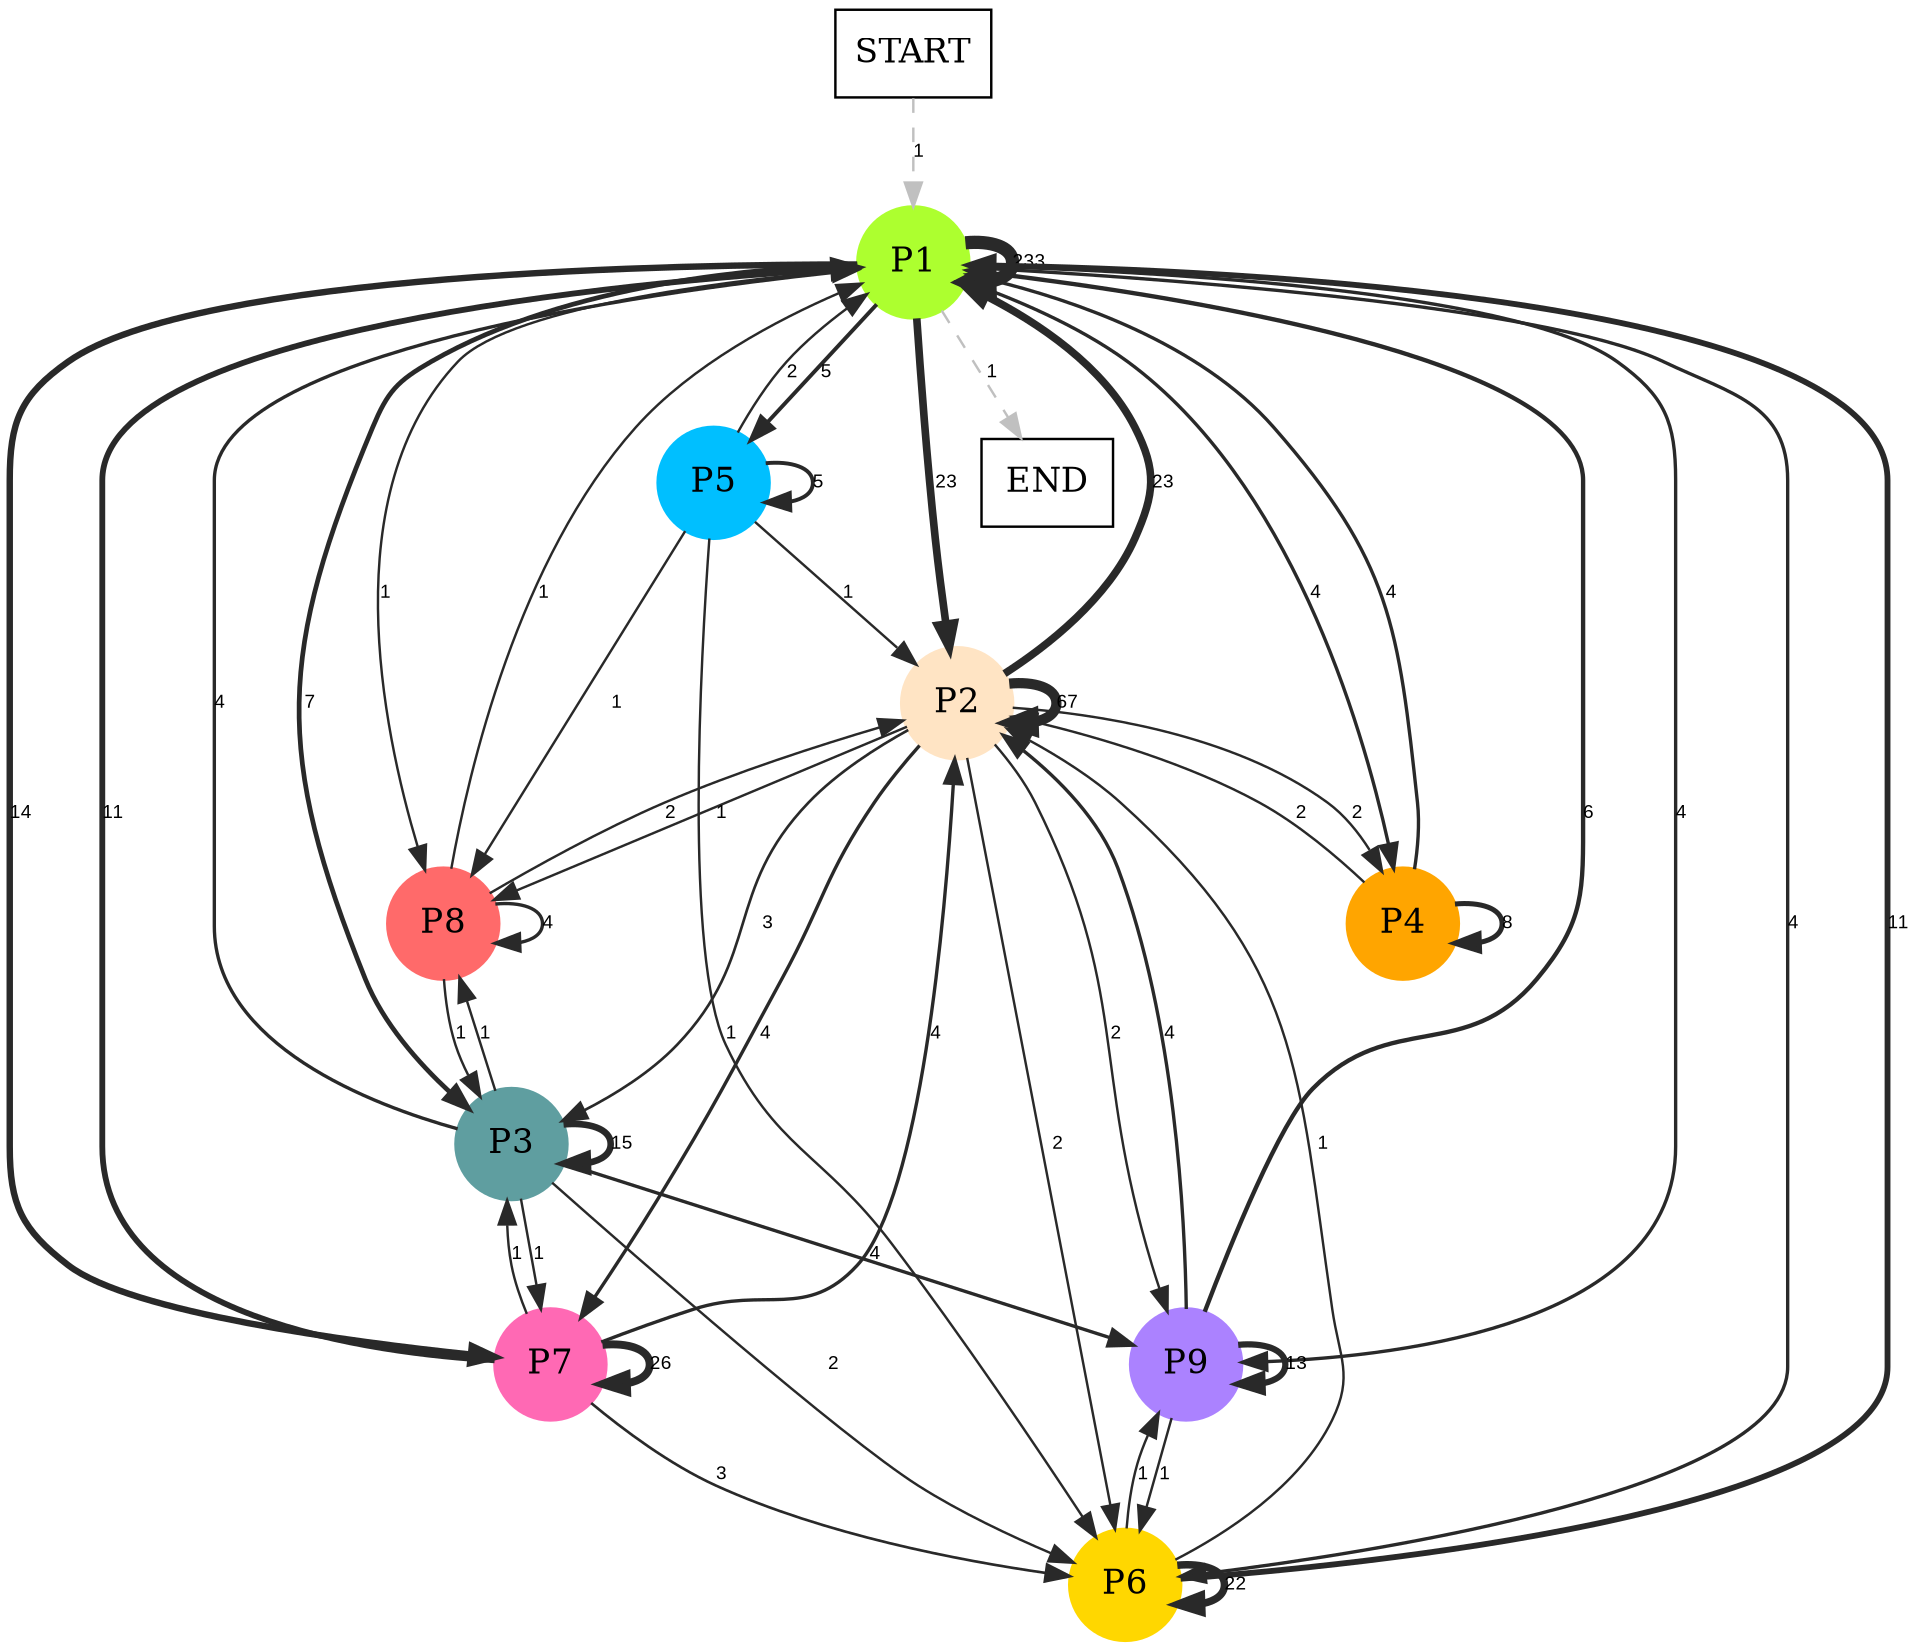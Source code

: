 digraph graphname {
	dpi = 150
	size="16,11!";
	margin = 0;
"P1" [shape=circle, color=greenyellow, style=filled]"P2" [shape=circle, color=bisque, style=filled]"P7" [shape=circle, color=hotpink, style=filled]"P5" [shape=circle, color=deepskyblue, style=filled]"P6" [shape=circle, color=gold, style=filled]"P9" [shape=circle, color=mediumpurple1, style=filled]"P3" [shape=circle, color=cadetblue, style=filled]"P4" [shape=circle, color=orange, style=filled]"P8" [shape=circle, color=indianred1, style=filled]"START" [shape=box, fillcolor=white, style=filled, color=black]"END" [shape=box, fillcolor=white, style=filled, color=black]"P1" -> "P1" [ color=grey16 penwidth = "5.4510384535657"label ="233" labelfloat=false fontname="Arial" fontsize=8]
"P1" -> "P2" [ color=grey16 penwidth = "3.1354942159291497"label ="23" labelfloat=false fontname="Arial" fontsize=8]
"P1" -> "P7" [ color=grey16 penwidth = "2.6390573296152584"label ="14" labelfloat=false fontname="Arial" fontsize=8]
"P1" -> "P5" [ color=grey16 penwidth = "1.6094379124341003"label ="5" labelfloat=false fontname="Arial" fontsize=8]
"P1" -> "P6" [ color=grey16 penwidth = "1.3862943611198906"label ="4" labelfloat=false fontname="Arial" fontsize=8]
"P1" -> "P9" [ color=grey16 penwidth = "1.3862943611198906"label ="4" labelfloat=false fontname="Arial" fontsize=8]
"P1" -> "P3" [ color=grey16 penwidth = "1.9459101490553132"label ="7" labelfloat=false fontname="Arial" fontsize=8]
"P1" -> "P4" [ color=grey16 penwidth = "1.3862943611198906"label ="4" labelfloat=false fontname="Arial" fontsize=8]
"P1" -> "P8" [ color=grey16 penwidth = "1"label ="1" labelfloat=false fontname="Arial" fontsize=8]
"P1" -> "END" [ style = dashed color=grey label ="1" labelfloat=false fontname="Arial" fontsize=8]
"P2" -> "P1" [ color=grey16 penwidth = "3.1354942159291497"label ="23" labelfloat=false fontname="Arial" fontsize=8]
"P2" -> "P2" [ color=grey16 penwidth = "4.204692619390966"label ="67" labelfloat=false fontname="Arial" fontsize=8]
"P2" -> "P7" [ color=grey16 penwidth = "1.3862943611198906"label ="4" labelfloat=false fontname="Arial" fontsize=8]
"P2" -> "P6" [ color=grey16 penwidth = "1"label ="2" labelfloat=false fontname="Arial" fontsize=8]
"P2" -> "P9" [ color=grey16 penwidth = "1"label ="2" labelfloat=false fontname="Arial" fontsize=8]
"P2" -> "P3" [ color=grey16 penwidth = "1.0986122886681098"label ="3" labelfloat=false fontname="Arial" fontsize=8]
"P2" -> "P4" [ color=grey16 penwidth = "1"label ="2" labelfloat=false fontname="Arial" fontsize=8]
"P2" -> "P8" [ color=grey16 penwidth = "1"label ="1" labelfloat=false fontname="Arial" fontsize=8]
"P7" -> "P1" [ color=grey16 penwidth = "2.3978952727983707"label ="11" labelfloat=false fontname="Arial" fontsize=8]
"P7" -> "P2" [ color=grey16 penwidth = "1.3862943611198906"label ="4" labelfloat=false fontname="Arial" fontsize=8]
"P7" -> "P7" [ color=grey16 penwidth = "3.258096538021482"label ="26" labelfloat=false fontname="Arial" fontsize=8]
"P7" -> "P6" [ color=grey16 penwidth = "1.0986122886681098"label ="3" labelfloat=false fontname="Arial" fontsize=8]
"P7" -> "P3" [ color=grey16 penwidth = "1"label ="1" labelfloat=false fontname="Arial" fontsize=8]
"P5" -> "P1" [ color=grey16 penwidth = "1"label ="2" labelfloat=false fontname="Arial" fontsize=8]
"P5" -> "P2" [ color=grey16 penwidth = "1"label ="1" labelfloat=false fontname="Arial" fontsize=8]
"P5" -> "P5" [ color=grey16 penwidth = "1.6094379124341003"label ="5" labelfloat=false fontname="Arial" fontsize=8]
"P5" -> "P6" [ color=grey16 penwidth = "1"label ="1" labelfloat=false fontname="Arial" fontsize=8]
"P5" -> "P8" [ color=grey16 penwidth = "1"label ="1" labelfloat=false fontname="Arial" fontsize=8]
"P6" -> "P1" [ color=grey16 penwidth = "2.3978952727983707"label ="11" labelfloat=false fontname="Arial" fontsize=8]
"P6" -> "P2" [ color=grey16 penwidth = "1"label ="1" labelfloat=false fontname="Arial" fontsize=8]
"P6" -> "P6" [ color=grey16 penwidth = "3.091042453358316"label ="22" labelfloat=false fontname="Arial" fontsize=8]
"P6" -> "P9" [ color=grey16 penwidth = "1"label ="1" labelfloat=false fontname="Arial" fontsize=8]
"P9" -> "P1" [ color=grey16 penwidth = "1.791759469228055"label ="6" labelfloat=false fontname="Arial" fontsize=8]
"P9" -> "P2" [ color=grey16 penwidth = "1.3862943611198906"label ="4" labelfloat=false fontname="Arial" fontsize=8]
"P9" -> "P6" [ color=grey16 penwidth = "1"label ="1" labelfloat=false fontname="Arial" fontsize=8]
"P9" -> "P9" [ color=grey16 penwidth = "2.5649493574615367"label ="13" labelfloat=false fontname="Arial" fontsize=8]
"P3" -> "P1" [ color=grey16 penwidth = "1.3862943611198906"label ="4" labelfloat=false fontname="Arial" fontsize=8]
"P3" -> "P7" [ color=grey16 penwidth = "1"label ="1" labelfloat=false fontname="Arial" fontsize=8]
"P3" -> "P6" [ color=grey16 penwidth = "1"label ="2" labelfloat=false fontname="Arial" fontsize=8]
"P3" -> "P9" [ color=grey16 penwidth = "1.3862943611198906"label ="4" labelfloat=false fontname="Arial" fontsize=8]
"P3" -> "P3" [ color=grey16 penwidth = "2.70805020110221"label ="15" labelfloat=false fontname="Arial" fontsize=8]
"P3" -> "P8" [ color=grey16 penwidth = "1"label ="1" labelfloat=false fontname="Arial" fontsize=8]
"P4" -> "P1" [ color=grey16 penwidth = "1.3862943611198906"label ="4" labelfloat=false fontname="Arial" fontsize=8]
"P4" -> "P2" [ color=grey16 penwidth = "1"label ="2" labelfloat=false fontname="Arial" fontsize=8]
"P4" -> "P4" [ color=grey16 penwidth = "2.0794415416798357"label ="8" labelfloat=false fontname="Arial" fontsize=8]
"P8" -> "P1" [ color=grey16 penwidth = "1"label ="1" labelfloat=false fontname="Arial" fontsize=8]
"P8" -> "P2" [ color=grey16 penwidth = "1"label ="2" labelfloat=false fontname="Arial" fontsize=8]
"P8" -> "P3" [ color=grey16 penwidth = "1"label ="1" labelfloat=false fontname="Arial" fontsize=8]
"P8" -> "P8" [ color=grey16 penwidth = "1.3862943611198906"label ="4" labelfloat=false fontname="Arial" fontsize=8]
"START" -> "P1" [ style = dashed color=grey label ="1" labelfloat=false fontname="Arial" fontsize=8]
}